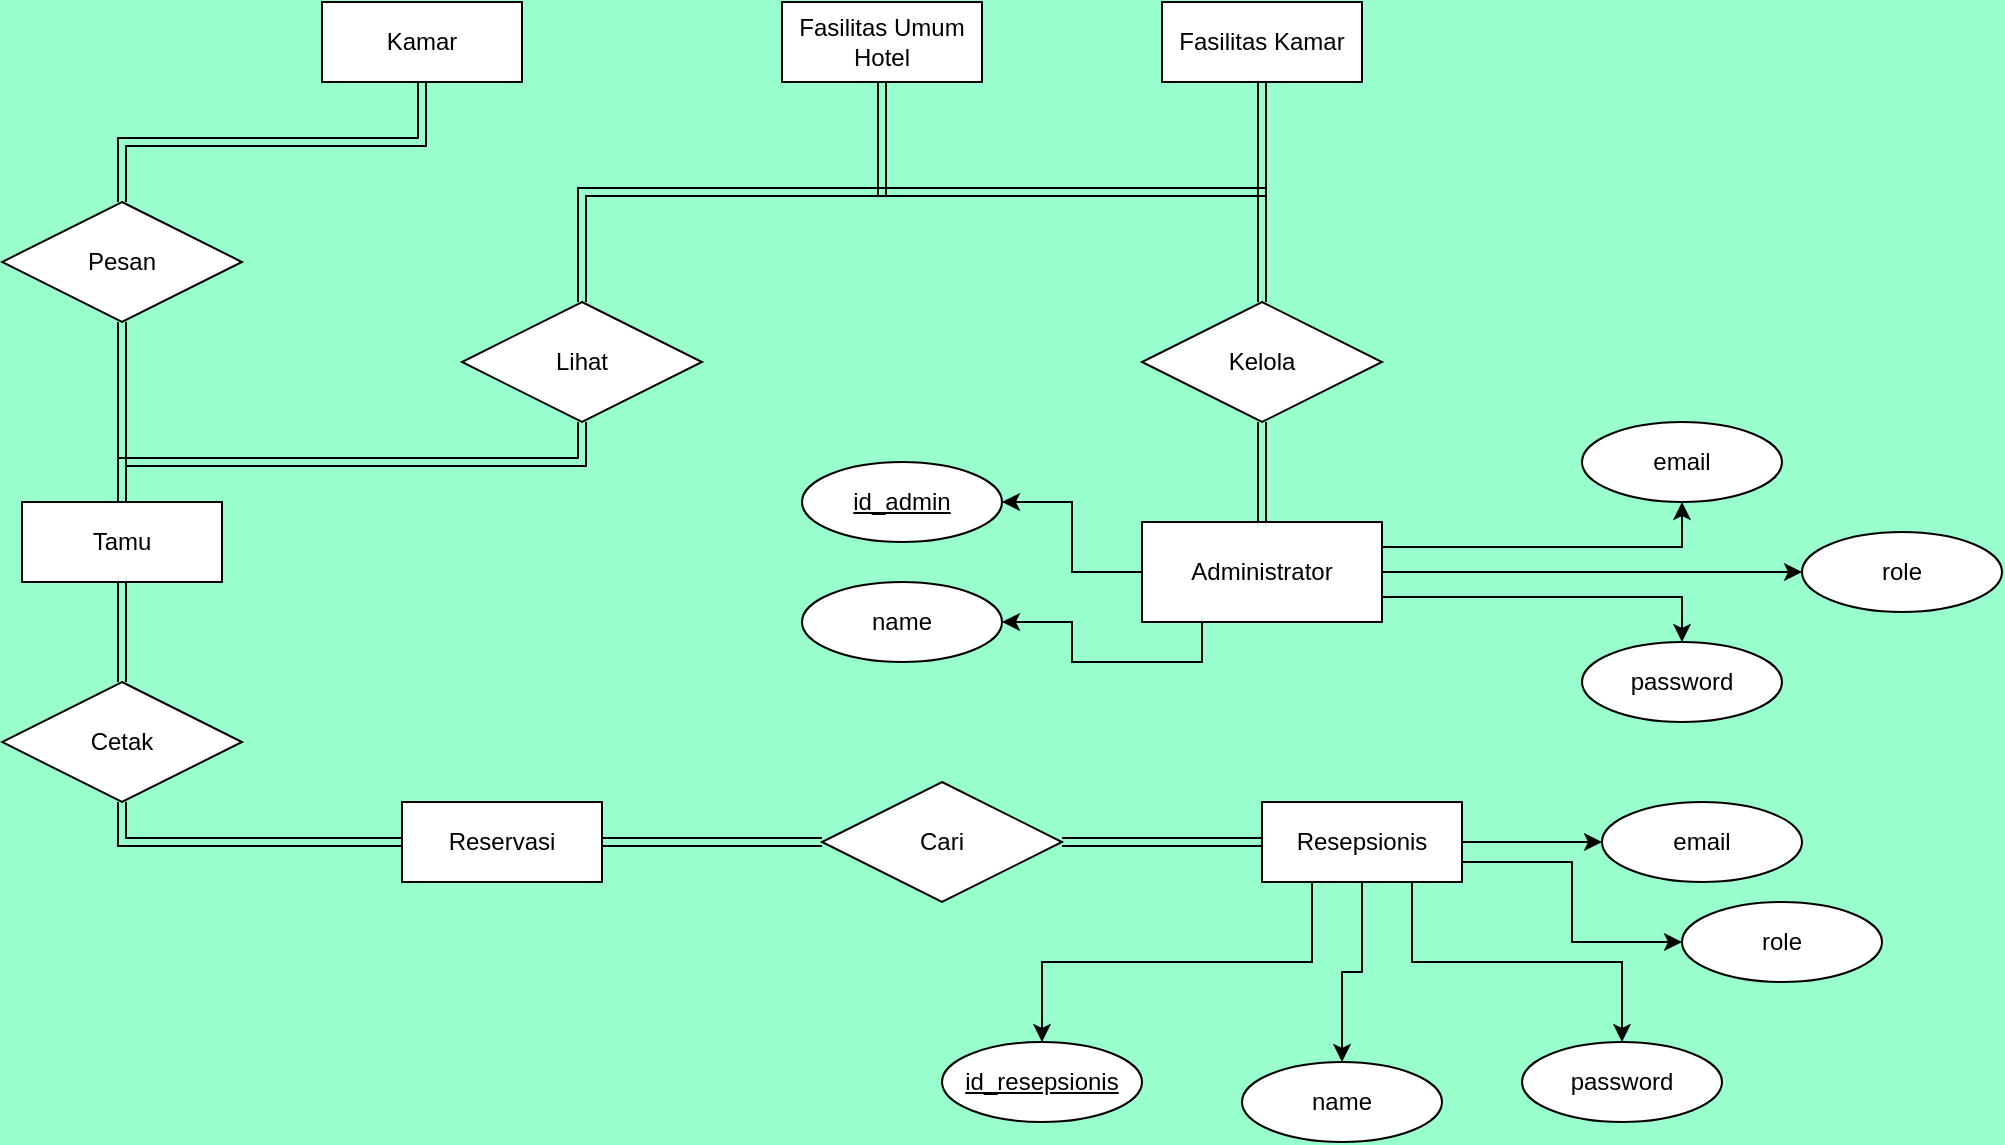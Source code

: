 <mxfile version="17.2.4" type="github">
  <diagram id="R2lEEEUBdFMjLlhIrx00" name="Page-1">
    <mxGraphModel dx="1021" dy="520" grid="1" gridSize="10" guides="1" tooltips="1" connect="1" arrows="1" fold="1" page="1" pageScale="1" pageWidth="850" pageHeight="1100" background="#99FFCC" math="0" shadow="0" extFonts="Permanent Marker^https://fonts.googleapis.com/css?family=Permanent+Marker">
      <root>
        <mxCell id="0" />
        <mxCell id="1" parent="0" />
        <mxCell id="89x9Amh8rofe3yRWOV46-9" style="edgeStyle=orthogonalEdgeStyle;shape=link;rounded=0;orthogonalLoop=1;jettySize=auto;html=1;exitX=0.5;exitY=0;exitDx=0;exitDy=0;entryX=0.5;entryY=1;entryDx=0;entryDy=0;" edge="1" parent="1" source="iwt4n_2sWbRLV4kIYSHd-1" target="89x9Amh8rofe3yRWOV46-1">
          <mxGeometry relative="1" as="geometry" />
        </mxCell>
        <mxCell id="89x9Amh8rofe3yRWOV46-11" style="edgeStyle=orthogonalEdgeStyle;shape=link;rounded=0;orthogonalLoop=1;jettySize=auto;html=1;exitX=0.5;exitY=0;exitDx=0;exitDy=0;entryX=0.5;entryY=1;entryDx=0;entryDy=0;" edge="1" parent="1" source="iwt4n_2sWbRLV4kIYSHd-1" target="89x9Amh8rofe3yRWOV46-5">
          <mxGeometry relative="1" as="geometry" />
        </mxCell>
        <mxCell id="89x9Amh8rofe3yRWOV46-14" style="edgeStyle=orthogonalEdgeStyle;shape=link;rounded=0;orthogonalLoop=1;jettySize=auto;html=1;exitX=0.5;exitY=1;exitDx=0;exitDy=0;entryX=0.5;entryY=0;entryDx=0;entryDy=0;" edge="1" parent="1" source="iwt4n_2sWbRLV4kIYSHd-1" target="89x9Amh8rofe3yRWOV46-3">
          <mxGeometry relative="1" as="geometry" />
        </mxCell>
        <mxCell id="iwt4n_2sWbRLV4kIYSHd-1" value="Tamu" style="whiteSpace=wrap;html=1;align=center;" parent="1" vertex="1">
          <mxGeometry x="90" y="260" width="100" height="40" as="geometry" />
        </mxCell>
        <mxCell id="89x9Amh8rofe3yRWOV46-16" style="edgeStyle=orthogonalEdgeStyle;shape=link;rounded=0;orthogonalLoop=1;jettySize=auto;html=1;exitX=0;exitY=0.5;exitDx=0;exitDy=0;entryX=1;entryY=0.5;entryDx=0;entryDy=0;" edge="1" parent="1" source="iwt4n_2sWbRLV4kIYSHd-2" target="89x9Amh8rofe3yRWOV46-2">
          <mxGeometry relative="1" as="geometry" />
        </mxCell>
        <mxCell id="89x9Amh8rofe3yRWOV46-46" style="edgeStyle=orthogonalEdgeStyle;rounded=0;orthogonalLoop=1;jettySize=auto;html=1;exitX=0.25;exitY=1;exitDx=0;exitDy=0;entryX=0.5;entryY=0;entryDx=0;entryDy=0;shadow=0;" edge="1" parent="1" source="iwt4n_2sWbRLV4kIYSHd-2" target="89x9Amh8rofe3yRWOV46-38">
          <mxGeometry relative="1" as="geometry" />
        </mxCell>
        <mxCell id="89x9Amh8rofe3yRWOV46-47" style="edgeStyle=orthogonalEdgeStyle;rounded=0;orthogonalLoop=1;jettySize=auto;html=1;exitX=0.5;exitY=1;exitDx=0;exitDy=0;entryX=0.5;entryY=0;entryDx=0;entryDy=0;shadow=0;" edge="1" parent="1" source="iwt4n_2sWbRLV4kIYSHd-2" target="89x9Amh8rofe3yRWOV46-39">
          <mxGeometry relative="1" as="geometry" />
        </mxCell>
        <mxCell id="89x9Amh8rofe3yRWOV46-48" style="edgeStyle=orthogonalEdgeStyle;rounded=0;orthogonalLoop=1;jettySize=auto;html=1;exitX=0.75;exitY=1;exitDx=0;exitDy=0;entryX=0.5;entryY=0;entryDx=0;entryDy=0;shadow=0;" edge="1" parent="1" source="iwt4n_2sWbRLV4kIYSHd-2" target="89x9Amh8rofe3yRWOV46-40">
          <mxGeometry relative="1" as="geometry" />
        </mxCell>
        <mxCell id="89x9Amh8rofe3yRWOV46-49" style="edgeStyle=orthogonalEdgeStyle;rounded=0;orthogonalLoop=1;jettySize=auto;html=1;entryX=0;entryY=0.5;entryDx=0;entryDy=0;shadow=0;exitX=1;exitY=0.75;exitDx=0;exitDy=0;" edge="1" parent="1" source="iwt4n_2sWbRLV4kIYSHd-2" target="89x9Amh8rofe3yRWOV46-43">
          <mxGeometry relative="1" as="geometry">
            <mxPoint x="830" y="460" as="sourcePoint" />
          </mxGeometry>
        </mxCell>
        <mxCell id="89x9Amh8rofe3yRWOV46-50" style="edgeStyle=orthogonalEdgeStyle;rounded=0;orthogonalLoop=1;jettySize=auto;html=1;exitX=1;exitY=0.5;exitDx=0;exitDy=0;entryX=0;entryY=0.5;entryDx=0;entryDy=0;shadow=0;" edge="1" parent="1" source="iwt4n_2sWbRLV4kIYSHd-2" target="89x9Amh8rofe3yRWOV46-45">
          <mxGeometry relative="1" as="geometry" />
        </mxCell>
        <mxCell id="iwt4n_2sWbRLV4kIYSHd-2" value="Resepsionis" style="whiteSpace=wrap;html=1;align=center;" parent="1" vertex="1">
          <mxGeometry x="710" y="410" width="100" height="40" as="geometry" />
        </mxCell>
        <mxCell id="89x9Amh8rofe3yRWOV46-32" style="edgeStyle=orthogonalEdgeStyle;rounded=0;orthogonalLoop=1;jettySize=auto;html=1;exitX=0;exitY=0.5;exitDx=0;exitDy=0;entryX=1;entryY=0.5;entryDx=0;entryDy=0;shadow=0;" edge="1" parent="1" source="iwt4n_2sWbRLV4kIYSHd-3" target="89x9Amh8rofe3yRWOV46-23">
          <mxGeometry relative="1" as="geometry" />
        </mxCell>
        <mxCell id="89x9Amh8rofe3yRWOV46-33" style="edgeStyle=orthogonalEdgeStyle;rounded=0;orthogonalLoop=1;jettySize=auto;html=1;exitX=0.25;exitY=1;exitDx=0;exitDy=0;entryX=1;entryY=0.5;entryDx=0;entryDy=0;shadow=0;" edge="1" parent="1" source="iwt4n_2sWbRLV4kIYSHd-3" target="89x9Amh8rofe3yRWOV46-22">
          <mxGeometry relative="1" as="geometry" />
        </mxCell>
        <mxCell id="89x9Amh8rofe3yRWOV46-34" style="edgeStyle=orthogonalEdgeStyle;rounded=0;orthogonalLoop=1;jettySize=auto;html=1;exitX=1;exitY=0.25;exitDx=0;exitDy=0;entryX=0.5;entryY=1;entryDx=0;entryDy=0;shadow=0;" edge="1" parent="1" source="iwt4n_2sWbRLV4kIYSHd-3" target="89x9Amh8rofe3yRWOV46-24">
          <mxGeometry relative="1" as="geometry" />
        </mxCell>
        <mxCell id="89x9Amh8rofe3yRWOV46-35" style="edgeStyle=orthogonalEdgeStyle;rounded=0;orthogonalLoop=1;jettySize=auto;html=1;exitX=1;exitY=0.75;exitDx=0;exitDy=0;entryX=0.5;entryY=0;entryDx=0;entryDy=0;shadow=0;" edge="1" parent="1" source="iwt4n_2sWbRLV4kIYSHd-3" target="89x9Amh8rofe3yRWOV46-25">
          <mxGeometry relative="1" as="geometry" />
        </mxCell>
        <mxCell id="89x9Amh8rofe3yRWOV46-37" style="edgeStyle=orthogonalEdgeStyle;rounded=0;orthogonalLoop=1;jettySize=auto;html=1;exitX=1;exitY=0.5;exitDx=0;exitDy=0;entryX=0;entryY=0.5;entryDx=0;entryDy=0;shadow=0;" edge="1" parent="1" source="iwt4n_2sWbRLV4kIYSHd-3" target="89x9Amh8rofe3yRWOV46-36">
          <mxGeometry relative="1" as="geometry" />
        </mxCell>
        <mxCell id="iwt4n_2sWbRLV4kIYSHd-3" value="Administrator" style="whiteSpace=wrap;html=1;align=center;" parent="1" vertex="1">
          <mxGeometry x="650" y="270" width="120" height="50" as="geometry" />
        </mxCell>
        <mxCell id="iwt4n_2sWbRLV4kIYSHd-4" value="Kamar" style="whiteSpace=wrap;html=1;align=center;" parent="1" vertex="1">
          <mxGeometry x="240" y="10" width="100" height="40" as="geometry" />
        </mxCell>
        <mxCell id="iwt4n_2sWbRLV4kIYSHd-5" value="Fasilitas Kamar" style="whiteSpace=wrap;html=1;align=center;" parent="1" vertex="1">
          <mxGeometry x="660" y="10" width="100" height="40" as="geometry" />
        </mxCell>
        <mxCell id="89x9Amh8rofe3yRWOV46-7" style="edgeStyle=orthogonalEdgeStyle;shape=link;rounded=0;orthogonalLoop=1;jettySize=auto;html=1;exitX=0.5;exitY=1;exitDx=0;exitDy=0;entryX=0.5;entryY=0;entryDx=0;entryDy=0;" edge="1" parent="1" source="iwt4n_2sWbRLV4kIYSHd-6" target="89x9Amh8rofe3yRWOV46-4">
          <mxGeometry relative="1" as="geometry" />
        </mxCell>
        <mxCell id="iwt4n_2sWbRLV4kIYSHd-6" value="Fasilitas Umum Hotel" style="whiteSpace=wrap;html=1;align=center;" parent="1" vertex="1">
          <mxGeometry x="470" y="10" width="100" height="40" as="geometry" />
        </mxCell>
        <mxCell id="iwt4n_2sWbRLV4kIYSHd-7" value="Reservasi" style="whiteSpace=wrap;html=1;align=center;" parent="1" vertex="1">
          <mxGeometry x="280" y="410" width="100" height="40" as="geometry" />
        </mxCell>
        <mxCell id="89x9Amh8rofe3yRWOV46-10" style="edgeStyle=orthogonalEdgeStyle;shape=link;rounded=0;orthogonalLoop=1;jettySize=auto;html=1;exitX=0.5;exitY=0;exitDx=0;exitDy=0;entryX=0.5;entryY=1;entryDx=0;entryDy=0;" edge="1" parent="1" source="89x9Amh8rofe3yRWOV46-1" target="iwt4n_2sWbRLV4kIYSHd-4">
          <mxGeometry relative="1" as="geometry" />
        </mxCell>
        <mxCell id="89x9Amh8rofe3yRWOV46-1" value="Pesan" style="shape=rhombus;perimeter=rhombusPerimeter;whiteSpace=wrap;html=1;align=center;" vertex="1" parent="1">
          <mxGeometry x="80" y="110" width="120" height="60" as="geometry" />
        </mxCell>
        <mxCell id="89x9Amh8rofe3yRWOV46-17" style="edgeStyle=orthogonalEdgeStyle;shape=link;rounded=0;orthogonalLoop=1;jettySize=auto;html=1;exitX=0;exitY=0.5;exitDx=0;exitDy=0;entryX=1;entryY=0.5;entryDx=0;entryDy=0;" edge="1" parent="1" source="89x9Amh8rofe3yRWOV46-2" target="iwt4n_2sWbRLV4kIYSHd-7">
          <mxGeometry relative="1" as="geometry" />
        </mxCell>
        <mxCell id="89x9Amh8rofe3yRWOV46-2" value="Cari" style="shape=rhombus;perimeter=rhombusPerimeter;whiteSpace=wrap;html=1;align=center;" vertex="1" parent="1">
          <mxGeometry x="490" y="400" width="120" height="60" as="geometry" />
        </mxCell>
        <mxCell id="89x9Amh8rofe3yRWOV46-15" style="edgeStyle=orthogonalEdgeStyle;shape=link;rounded=0;orthogonalLoop=1;jettySize=auto;html=1;exitX=0.5;exitY=1;exitDx=0;exitDy=0;entryX=0;entryY=0.5;entryDx=0;entryDy=0;" edge="1" parent="1" source="89x9Amh8rofe3yRWOV46-3" target="iwt4n_2sWbRLV4kIYSHd-7">
          <mxGeometry relative="1" as="geometry" />
        </mxCell>
        <mxCell id="89x9Amh8rofe3yRWOV46-3" value="Cetak" style="shape=rhombus;perimeter=rhombusPerimeter;whiteSpace=wrap;html=1;align=center;" vertex="1" parent="1">
          <mxGeometry x="80" y="350" width="120" height="60" as="geometry" />
        </mxCell>
        <mxCell id="89x9Amh8rofe3yRWOV46-6" style="edgeStyle=orthogonalEdgeStyle;shape=link;rounded=0;orthogonalLoop=1;jettySize=auto;html=1;exitX=0.5;exitY=1;exitDx=0;exitDy=0;" edge="1" parent="1" source="89x9Amh8rofe3yRWOV46-4" target="iwt4n_2sWbRLV4kIYSHd-3">
          <mxGeometry relative="1" as="geometry" />
        </mxCell>
        <mxCell id="89x9Amh8rofe3yRWOV46-21" value="" style="edgeStyle=orthogonalEdgeStyle;shape=link;rounded=0;orthogonalLoop=1;jettySize=auto;html=1;" edge="1" parent="1" source="89x9Amh8rofe3yRWOV46-4" target="iwt4n_2sWbRLV4kIYSHd-5">
          <mxGeometry relative="1" as="geometry" />
        </mxCell>
        <mxCell id="89x9Amh8rofe3yRWOV46-4" value="Kelola" style="shape=rhombus;perimeter=rhombusPerimeter;whiteSpace=wrap;html=1;align=center;" vertex="1" parent="1">
          <mxGeometry x="650" y="160" width="120" height="60" as="geometry" />
        </mxCell>
        <mxCell id="89x9Amh8rofe3yRWOV46-12" style="edgeStyle=orthogonalEdgeStyle;shape=link;rounded=0;orthogonalLoop=1;jettySize=auto;html=1;exitX=0.5;exitY=0;exitDx=0;exitDy=0;entryX=0.5;entryY=1;entryDx=0;entryDy=0;" edge="1" parent="1" source="89x9Amh8rofe3yRWOV46-5" target="iwt4n_2sWbRLV4kIYSHd-6">
          <mxGeometry relative="1" as="geometry" />
        </mxCell>
        <mxCell id="89x9Amh8rofe3yRWOV46-13" style="edgeStyle=orthogonalEdgeStyle;shape=link;rounded=0;orthogonalLoop=1;jettySize=auto;html=1;exitX=0.5;exitY=0;exitDx=0;exitDy=0;entryX=0.5;entryY=1;entryDx=0;entryDy=0;" edge="1" parent="1" source="89x9Amh8rofe3yRWOV46-5" target="iwt4n_2sWbRLV4kIYSHd-5">
          <mxGeometry relative="1" as="geometry" />
        </mxCell>
        <mxCell id="89x9Amh8rofe3yRWOV46-5" value="Lihat" style="shape=rhombus;perimeter=rhombusPerimeter;whiteSpace=wrap;html=1;align=center;" vertex="1" parent="1">
          <mxGeometry x="310" y="160" width="120" height="60" as="geometry" />
        </mxCell>
        <mxCell id="89x9Amh8rofe3yRWOV46-22" value="name" style="ellipse;whiteSpace=wrap;html=1;align=center;" vertex="1" parent="1">
          <mxGeometry x="480" y="300" width="100" height="40" as="geometry" />
        </mxCell>
        <mxCell id="89x9Amh8rofe3yRWOV46-23" value="id_admin" style="ellipse;whiteSpace=wrap;html=1;align=center;fontStyle=4;" vertex="1" parent="1">
          <mxGeometry x="480" y="240" width="100" height="40" as="geometry" />
        </mxCell>
        <mxCell id="89x9Amh8rofe3yRWOV46-24" value="email" style="ellipse;whiteSpace=wrap;html=1;align=center;" vertex="1" parent="1">
          <mxGeometry x="870" y="220" width="100" height="40" as="geometry" />
        </mxCell>
        <mxCell id="89x9Amh8rofe3yRWOV46-25" value="password" style="ellipse;whiteSpace=wrap;html=1;align=center;" vertex="1" parent="1">
          <mxGeometry x="870" y="330" width="100" height="40" as="geometry" />
        </mxCell>
        <mxCell id="89x9Amh8rofe3yRWOV46-36" value="role" style="ellipse;whiteSpace=wrap;html=1;align=center;" vertex="1" parent="1">
          <mxGeometry x="980" y="275" width="100" height="40" as="geometry" />
        </mxCell>
        <mxCell id="89x9Amh8rofe3yRWOV46-38" value="id_resepsionis" style="ellipse;whiteSpace=wrap;html=1;align=center;fontStyle=4;" vertex="1" parent="1">
          <mxGeometry x="550" y="530" width="100" height="40" as="geometry" />
        </mxCell>
        <mxCell id="89x9Amh8rofe3yRWOV46-39" value="name" style="ellipse;whiteSpace=wrap;html=1;align=center;" vertex="1" parent="1">
          <mxGeometry x="700" y="540" width="100" height="40" as="geometry" />
        </mxCell>
        <mxCell id="89x9Amh8rofe3yRWOV46-40" value="password" style="ellipse;whiteSpace=wrap;html=1;align=center;" vertex="1" parent="1">
          <mxGeometry x="840" y="530" width="100" height="40" as="geometry" />
        </mxCell>
        <mxCell id="89x9Amh8rofe3yRWOV46-43" value="role" style="ellipse;whiteSpace=wrap;html=1;align=center;" vertex="1" parent="1">
          <mxGeometry x="920" y="460" width="100" height="40" as="geometry" />
        </mxCell>
        <mxCell id="89x9Amh8rofe3yRWOV46-45" value="email" style="ellipse;whiteSpace=wrap;html=1;align=center;" vertex="1" parent="1">
          <mxGeometry x="880" y="410" width="100" height="40" as="geometry" />
        </mxCell>
      </root>
    </mxGraphModel>
  </diagram>
</mxfile>
